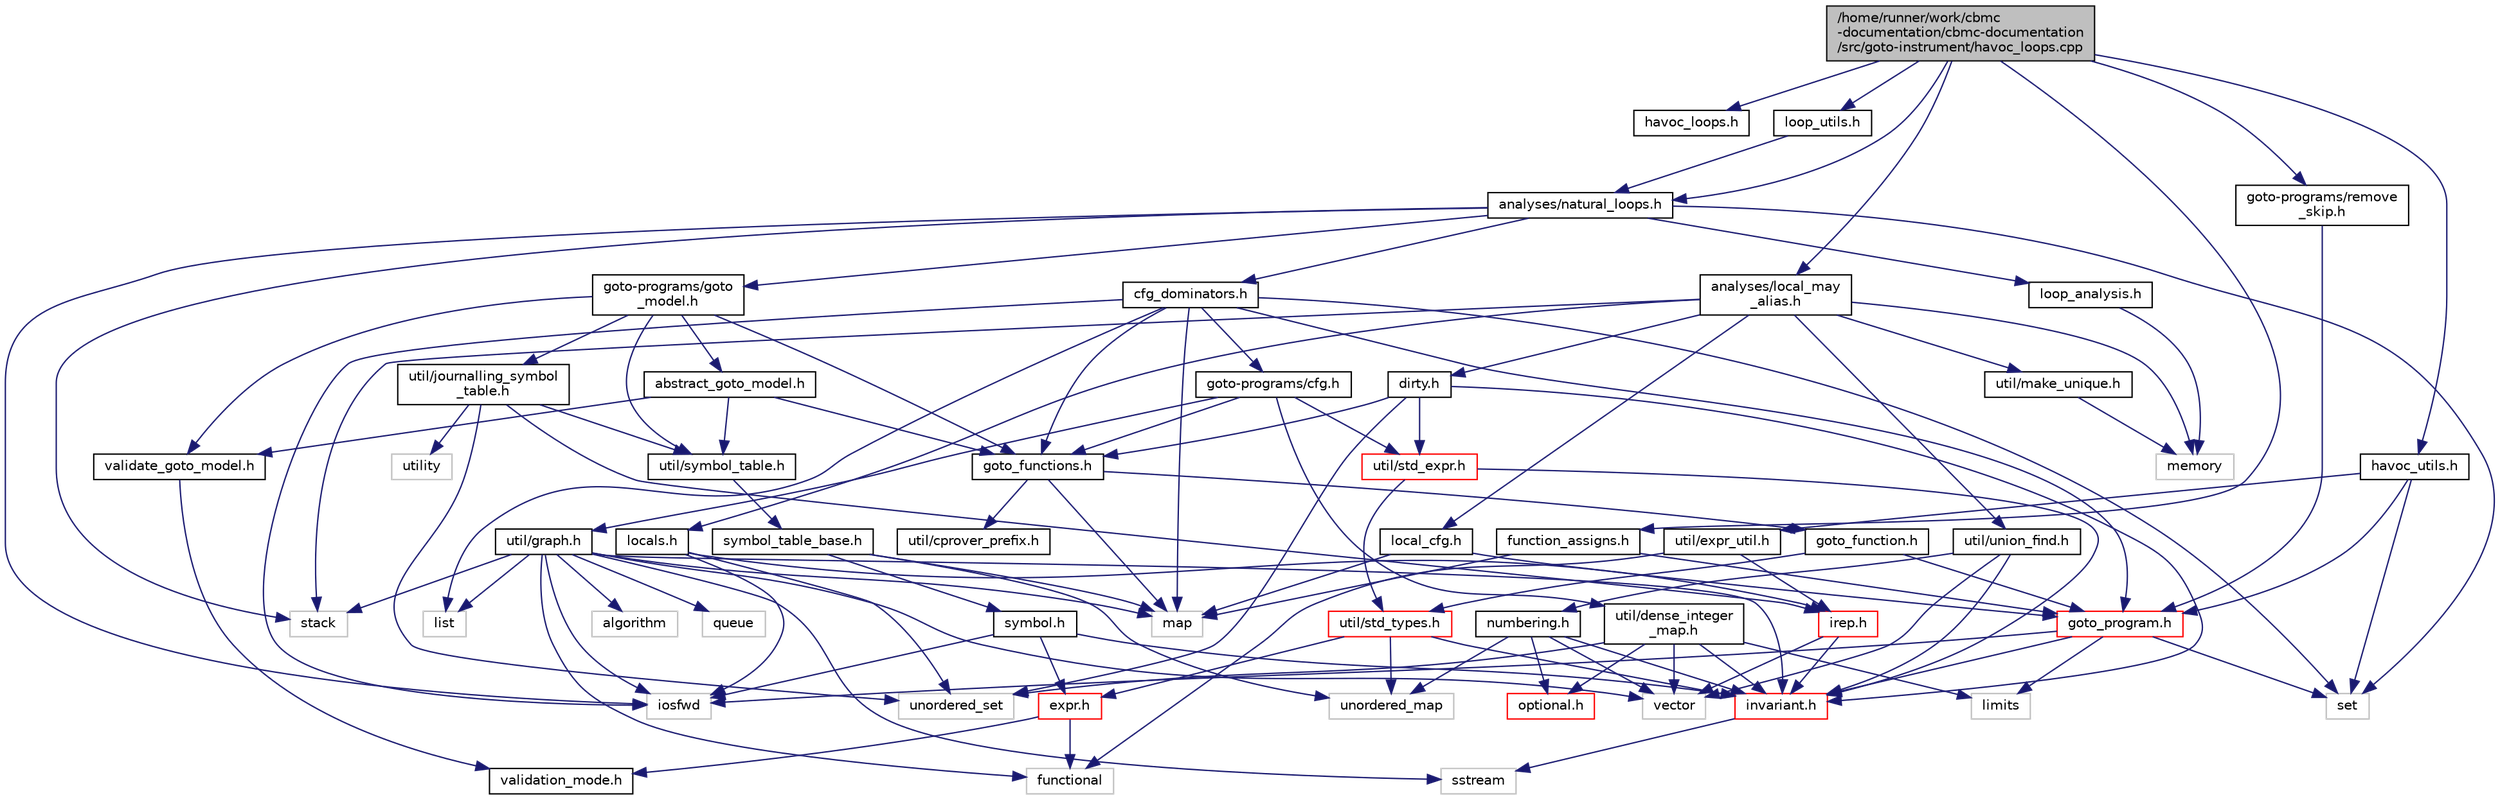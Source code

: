 digraph "/home/runner/work/cbmc-documentation/cbmc-documentation/src/goto-instrument/havoc_loops.cpp"
{
 // LATEX_PDF_SIZE
  bgcolor="transparent";
  edge [fontname="Helvetica",fontsize="10",labelfontname="Helvetica",labelfontsize="10"];
  node [fontname="Helvetica",fontsize="10",shape=record];
  Node1 [label="/home/runner/work/cbmc\l-documentation/cbmc-documentation\l/src/goto-instrument/havoc_loops.cpp",height=0.2,width=0.4,color="black", fillcolor="grey75", style="filled", fontcolor="black",tooltip=" "];
  Node1 -> Node2 [color="midnightblue",fontsize="10",style="solid",fontname="Helvetica"];
  Node2 [label="havoc_loops.h",height=0.2,width=0.4,color="black",URL="$havoc__loops_8h.html",tooltip=" "];
  Node1 -> Node3 [color="midnightblue",fontsize="10",style="solid",fontname="Helvetica"];
  Node3 [label="analyses/natural_loops.h",height=0.2,width=0.4,color="black",URL="$natural__loops_8h.html",tooltip=" "];
  Node3 -> Node4 [color="midnightblue",fontsize="10",style="solid",fontname="Helvetica"];
  Node4 [label="stack",height=0.2,width=0.4,color="grey75",tooltip=" "];
  Node3 -> Node5 [color="midnightblue",fontsize="10",style="solid",fontname="Helvetica"];
  Node5 [label="iosfwd",height=0.2,width=0.4,color="grey75",tooltip=" "];
  Node3 -> Node6 [color="midnightblue",fontsize="10",style="solid",fontname="Helvetica"];
  Node6 [label="set",height=0.2,width=0.4,color="grey75",tooltip=" "];
  Node3 -> Node7 [color="midnightblue",fontsize="10",style="solid",fontname="Helvetica"];
  Node7 [label="goto-programs/goto\l_model.h",height=0.2,width=0.4,color="black",URL="$goto__model_8h.html",tooltip=" "];
  Node7 -> Node8 [color="midnightblue",fontsize="10",style="solid",fontname="Helvetica"];
  Node8 [label="util/symbol_table.h",height=0.2,width=0.4,color="black",URL="$symbol__table_8h.html",tooltip="Author: Diffblue Ltd."];
  Node8 -> Node9 [color="midnightblue",fontsize="10",style="solid",fontname="Helvetica"];
  Node9 [label="symbol_table_base.h",height=0.2,width=0.4,color="black",URL="$symbol__table__base_8h.html",tooltip="Author: Diffblue Ltd."];
  Node9 -> Node10 [color="midnightblue",fontsize="10",style="solid",fontname="Helvetica"];
  Node10 [label="map",height=0.2,width=0.4,color="grey75",tooltip=" "];
  Node9 -> Node11 [color="midnightblue",fontsize="10",style="solid",fontname="Helvetica"];
  Node11 [label="unordered_map",height=0.2,width=0.4,color="grey75",tooltip=" "];
  Node9 -> Node12 [color="midnightblue",fontsize="10",style="solid",fontname="Helvetica"];
  Node12 [label="symbol.h",height=0.2,width=0.4,color="black",URL="$symbol_8h.html",tooltip="Symbol table entry."];
  Node12 -> Node5 [color="midnightblue",fontsize="10",style="solid",fontname="Helvetica"];
  Node12 -> Node13 [color="midnightblue",fontsize="10",style="solid",fontname="Helvetica"];
  Node13 [label="expr.h",height=0.2,width=0.4,color="red",URL="$expr_8h.html",tooltip=" "];
  Node13 -> Node42 [color="midnightblue",fontsize="10",style="solid",fontname="Helvetica"];
  Node42 [label="validation_mode.h",height=0.2,width=0.4,color="black",URL="$validation__mode_8h.html",tooltip=" "];
  Node13 -> Node45 [color="midnightblue",fontsize="10",style="solid",fontname="Helvetica"];
  Node45 [label="functional",height=0.2,width=0.4,color="grey75",tooltip=" "];
  Node12 -> Node21 [color="midnightblue",fontsize="10",style="solid",fontname="Helvetica"];
  Node21 [label="invariant.h",height=0.2,width=0.4,color="red",URL="$src_2util_2invariant_8h.html",tooltip=" "];
  Node21 -> Node23 [color="midnightblue",fontsize="10",style="solid",fontname="Helvetica"];
  Node23 [label="sstream",height=0.2,width=0.4,color="grey75",tooltip=" "];
  Node7 -> Node46 [color="midnightblue",fontsize="10",style="solid",fontname="Helvetica"];
  Node46 [label="util/journalling_symbol\l_table.h",height=0.2,width=0.4,color="black",URL="$journalling__symbol__table_8h.html",tooltip="Author: Diffblue Ltd."];
  Node46 -> Node47 [color="midnightblue",fontsize="10",style="solid",fontname="Helvetica"];
  Node47 [label="utility",height=0.2,width=0.4,color="grey75",tooltip=" "];
  Node46 -> Node48 [color="midnightblue",fontsize="10",style="solid",fontname="Helvetica"];
  Node48 [label="unordered_set",height=0.2,width=0.4,color="grey75",tooltip=" "];
  Node46 -> Node18 [color="midnightblue",fontsize="10",style="solid",fontname="Helvetica"];
  Node18 [label="irep.h",height=0.2,width=0.4,color="red",URL="$irep_8h.html",tooltip=" "];
  Node18 -> Node20 [color="midnightblue",fontsize="10",style="solid",fontname="Helvetica"];
  Node20 [label="vector",height=0.2,width=0.4,color="grey75",tooltip=" "];
  Node18 -> Node21 [color="midnightblue",fontsize="10",style="solid",fontname="Helvetica"];
  Node46 -> Node8 [color="midnightblue",fontsize="10",style="solid",fontname="Helvetica"];
  Node7 -> Node49 [color="midnightblue",fontsize="10",style="solid",fontname="Helvetica"];
  Node49 [label="abstract_goto_model.h",height=0.2,width=0.4,color="black",URL="$abstract__goto__model_8h.html",tooltip=" "];
  Node49 -> Node50 [color="midnightblue",fontsize="10",style="solid",fontname="Helvetica"];
  Node50 [label="goto_functions.h",height=0.2,width=0.4,color="black",URL="$goto__functions_8h.html",tooltip=" "];
  Node50 -> Node51 [color="midnightblue",fontsize="10",style="solid",fontname="Helvetica"];
  Node51 [label="goto_function.h",height=0.2,width=0.4,color="black",URL="$goto__function_8h.html",tooltip=" "];
  Node51 -> Node52 [color="midnightblue",fontsize="10",style="solid",fontname="Helvetica"];
  Node52 [label="util/std_types.h",height=0.2,width=0.4,color="red",URL="$std__types_8h.html",tooltip=" "];
  Node52 -> Node13 [color="midnightblue",fontsize="10",style="solid",fontname="Helvetica"];
  Node52 -> Node21 [color="midnightblue",fontsize="10",style="solid",fontname="Helvetica"];
  Node52 -> Node11 [color="midnightblue",fontsize="10",style="solid",fontname="Helvetica"];
  Node51 -> Node57 [color="midnightblue",fontsize="10",style="solid",fontname="Helvetica"];
  Node57 [label="goto_program.h",height=0.2,width=0.4,color="red",URL="$goto__program_8h.html",tooltip=" "];
  Node57 -> Node5 [color="midnightblue",fontsize="10",style="solid",fontname="Helvetica"];
  Node57 -> Node6 [color="midnightblue",fontsize="10",style="solid",fontname="Helvetica"];
  Node57 -> Node62 [color="midnightblue",fontsize="10",style="solid",fontname="Helvetica"];
  Node62 [label="limits",height=0.2,width=0.4,color="grey75",tooltip=" "];
  Node57 -> Node21 [color="midnightblue",fontsize="10",style="solid",fontname="Helvetica"];
  Node50 -> Node59 [color="midnightblue",fontsize="10",style="solid",fontname="Helvetica"];
  Node59 [label="util/cprover_prefix.h",height=0.2,width=0.4,color="black",URL="$cprover__prefix_8h.html",tooltip=" "];
  Node50 -> Node10 [color="midnightblue",fontsize="10",style="solid",fontname="Helvetica"];
  Node49 -> Node64 [color="midnightblue",fontsize="10",style="solid",fontname="Helvetica"];
  Node64 [label="validate_goto_model.h",height=0.2,width=0.4,color="black",URL="$validate__goto__model_8h.html",tooltip=" "];
  Node64 -> Node42 [color="midnightblue",fontsize="10",style="solid",fontname="Helvetica"];
  Node49 -> Node8 [color="midnightblue",fontsize="10",style="solid",fontname="Helvetica"];
  Node7 -> Node50 [color="midnightblue",fontsize="10",style="solid",fontname="Helvetica"];
  Node7 -> Node64 [color="midnightblue",fontsize="10",style="solid",fontname="Helvetica"];
  Node3 -> Node65 [color="midnightblue",fontsize="10",style="solid",fontname="Helvetica"];
  Node65 [label="cfg_dominators.h",height=0.2,width=0.4,color="black",URL="$cfg__dominators_8h.html",tooltip=" "];
  Node65 -> Node6 [color="midnightblue",fontsize="10",style="solid",fontname="Helvetica"];
  Node65 -> Node30 [color="midnightblue",fontsize="10",style="solid",fontname="Helvetica"];
  Node30 [label="list",height=0.2,width=0.4,color="grey75",tooltip=" "];
  Node65 -> Node10 [color="midnightblue",fontsize="10",style="solid",fontname="Helvetica"];
  Node65 -> Node5 [color="midnightblue",fontsize="10",style="solid",fontname="Helvetica"];
  Node65 -> Node50 [color="midnightblue",fontsize="10",style="solid",fontname="Helvetica"];
  Node65 -> Node57 [color="midnightblue",fontsize="10",style="solid",fontname="Helvetica"];
  Node65 -> Node66 [color="midnightblue",fontsize="10",style="solid",fontname="Helvetica"];
  Node66 [label="goto-programs/cfg.h",height=0.2,width=0.4,color="black",URL="$cfg_8h.html",tooltip=" "];
  Node66 -> Node67 [color="midnightblue",fontsize="10",style="solid",fontname="Helvetica"];
  Node67 [label="util/dense_integer\l_map.h",height=0.2,width=0.4,color="black",URL="$dense__integer__map_8h.html",tooltip=" "];
  Node67 -> Node62 [color="midnightblue",fontsize="10",style="solid",fontname="Helvetica"];
  Node67 -> Node48 [color="midnightblue",fontsize="10",style="solid",fontname="Helvetica"];
  Node67 -> Node20 [color="midnightblue",fontsize="10",style="solid",fontname="Helvetica"];
  Node67 -> Node21 [color="midnightblue",fontsize="10",style="solid",fontname="Helvetica"];
  Node67 -> Node38 [color="midnightblue",fontsize="10",style="solid",fontname="Helvetica"];
  Node38 [label="optional.h",height=0.2,width=0.4,color="red",URL="$optional_8h.html",tooltip=" "];
  Node66 -> Node68 [color="midnightblue",fontsize="10",style="solid",fontname="Helvetica"];
  Node68 [label="util/graph.h",height=0.2,width=0.4,color="black",URL="$graph_8h.html",tooltip=" "];
  Node68 -> Node35 [color="midnightblue",fontsize="10",style="solid",fontname="Helvetica"];
  Node35 [label="algorithm",height=0.2,width=0.4,color="grey75",tooltip=" "];
  Node68 -> Node45 [color="midnightblue",fontsize="10",style="solid",fontname="Helvetica"];
  Node68 -> Node5 [color="midnightblue",fontsize="10",style="solid",fontname="Helvetica"];
  Node68 -> Node30 [color="midnightblue",fontsize="10",style="solid",fontname="Helvetica"];
  Node68 -> Node10 [color="midnightblue",fontsize="10",style="solid",fontname="Helvetica"];
  Node68 -> Node69 [color="midnightblue",fontsize="10",style="solid",fontname="Helvetica"];
  Node69 [label="queue",height=0.2,width=0.4,color="grey75",tooltip=" "];
  Node68 -> Node23 [color="midnightblue",fontsize="10",style="solid",fontname="Helvetica"];
  Node68 -> Node4 [color="midnightblue",fontsize="10",style="solid",fontname="Helvetica"];
  Node68 -> Node20 [color="midnightblue",fontsize="10",style="solid",fontname="Helvetica"];
  Node68 -> Node21 [color="midnightblue",fontsize="10",style="solid",fontname="Helvetica"];
  Node66 -> Node61 [color="midnightblue",fontsize="10",style="solid",fontname="Helvetica"];
  Node61 [label="util/std_expr.h",height=0.2,width=0.4,color="red",URL="$std__expr_8h.html",tooltip=" "];
  Node61 -> Node21 [color="midnightblue",fontsize="10",style="solid",fontname="Helvetica"];
  Node61 -> Node52 [color="midnightblue",fontsize="10",style="solid",fontname="Helvetica"];
  Node66 -> Node50 [color="midnightblue",fontsize="10",style="solid",fontname="Helvetica"];
  Node3 -> Node70 [color="midnightblue",fontsize="10",style="solid",fontname="Helvetica"];
  Node70 [label="loop_analysis.h",height=0.2,width=0.4,color="black",URL="$loop__analysis_8h.html",tooltip=" "];
  Node70 -> Node71 [color="midnightblue",fontsize="10",style="solid",fontname="Helvetica"];
  Node71 [label="memory",height=0.2,width=0.4,color="grey75",tooltip=" "];
  Node1 -> Node72 [color="midnightblue",fontsize="10",style="solid",fontname="Helvetica"];
  Node72 [label="analyses/local_may\l_alias.h",height=0.2,width=0.4,color="black",URL="$local__may__alias_8h.html",tooltip=" "];
  Node72 -> Node71 [color="midnightblue",fontsize="10",style="solid",fontname="Helvetica"];
  Node72 -> Node4 [color="midnightblue",fontsize="10",style="solid",fontname="Helvetica"];
  Node72 -> Node73 [color="midnightblue",fontsize="10",style="solid",fontname="Helvetica"];
  Node73 [label="util/union_find.h",height=0.2,width=0.4,color="black",URL="$union__find_8h.html",tooltip=" "];
  Node73 -> Node20 [color="midnightblue",fontsize="10",style="solid",fontname="Helvetica"];
  Node73 -> Node21 [color="midnightblue",fontsize="10",style="solid",fontname="Helvetica"];
  Node73 -> Node74 [color="midnightblue",fontsize="10",style="solid",fontname="Helvetica"];
  Node74 [label="numbering.h",height=0.2,width=0.4,color="black",URL="$numbering_8h.html",tooltip=" "];
  Node74 -> Node11 [color="midnightblue",fontsize="10",style="solid",fontname="Helvetica"];
  Node74 -> Node20 [color="midnightblue",fontsize="10",style="solid",fontname="Helvetica"];
  Node74 -> Node21 [color="midnightblue",fontsize="10",style="solid",fontname="Helvetica"];
  Node74 -> Node38 [color="midnightblue",fontsize="10",style="solid",fontname="Helvetica"];
  Node72 -> Node75 [color="midnightblue",fontsize="10",style="solid",fontname="Helvetica"];
  Node75 [label="util/make_unique.h",height=0.2,width=0.4,color="black",URL="$make__unique_8h.html",tooltip=" "];
  Node75 -> Node71 [color="midnightblue",fontsize="10",style="solid",fontname="Helvetica"];
  Node72 -> Node76 [color="midnightblue",fontsize="10",style="solid",fontname="Helvetica"];
  Node76 [label="locals.h",height=0.2,width=0.4,color="black",URL="$locals_8h.html",tooltip=" "];
  Node76 -> Node5 [color="midnightblue",fontsize="10",style="solid",fontname="Helvetica"];
  Node76 -> Node48 [color="midnightblue",fontsize="10",style="solid",fontname="Helvetica"];
  Node76 -> Node18 [color="midnightblue",fontsize="10",style="solid",fontname="Helvetica"];
  Node72 -> Node77 [color="midnightblue",fontsize="10",style="solid",fontname="Helvetica"];
  Node77 [label="dirty.h",height=0.2,width=0.4,color="black",URL="$dirty_8h.html",tooltip=" "];
  Node77 -> Node21 [color="midnightblue",fontsize="10",style="solid",fontname="Helvetica"];
  Node77 -> Node61 [color="midnightblue",fontsize="10",style="solid",fontname="Helvetica"];
  Node77 -> Node50 [color="midnightblue",fontsize="10",style="solid",fontname="Helvetica"];
  Node77 -> Node48 [color="midnightblue",fontsize="10",style="solid",fontname="Helvetica"];
  Node72 -> Node78 [color="midnightblue",fontsize="10",style="solid",fontname="Helvetica"];
  Node78 [label="local_cfg.h",height=0.2,width=0.4,color="black",URL="$local__cfg_8h.html",tooltip=" "];
  Node78 -> Node57 [color="midnightblue",fontsize="10",style="solid",fontname="Helvetica"];
  Node78 -> Node10 [color="midnightblue",fontsize="10",style="solid",fontname="Helvetica"];
  Node1 -> Node79 [color="midnightblue",fontsize="10",style="solid",fontname="Helvetica"];
  Node79 [label="goto-programs/remove\l_skip.h",height=0.2,width=0.4,color="black",URL="$remove__skip_8h.html",tooltip=" "];
  Node79 -> Node57 [color="midnightblue",fontsize="10",style="solid",fontname="Helvetica"];
  Node1 -> Node80 [color="midnightblue",fontsize="10",style="solid",fontname="Helvetica"];
  Node80 [label="function_assigns.h",height=0.2,width=0.4,color="black",URL="$function__assigns_8h.html",tooltip=" "];
  Node80 -> Node57 [color="midnightblue",fontsize="10",style="solid",fontname="Helvetica"];
  Node80 -> Node10 [color="midnightblue",fontsize="10",style="solid",fontname="Helvetica"];
  Node1 -> Node81 [color="midnightblue",fontsize="10",style="solid",fontname="Helvetica"];
  Node81 [label="havoc_utils.h",height=0.2,width=0.4,color="black",URL="$havoc__utils_8h.html",tooltip=" "];
  Node81 -> Node6 [color="midnightblue",fontsize="10",style="solid",fontname="Helvetica"];
  Node81 -> Node57 [color="midnightblue",fontsize="10",style="solid",fontname="Helvetica"];
  Node81 -> Node82 [color="midnightblue",fontsize="10",style="solid",fontname="Helvetica"];
  Node82 [label="util/expr_util.h",height=0.2,width=0.4,color="black",URL="$expr__util_8h.html",tooltip="Deprecated expression utility functions."];
  Node82 -> Node18 [color="midnightblue",fontsize="10",style="solid",fontname="Helvetica"];
  Node82 -> Node45 [color="midnightblue",fontsize="10",style="solid",fontname="Helvetica"];
  Node1 -> Node83 [color="midnightblue",fontsize="10",style="solid",fontname="Helvetica"];
  Node83 [label="loop_utils.h",height=0.2,width=0.4,color="black",URL="$loop__utils_8h.html",tooltip=" "];
  Node83 -> Node3 [color="midnightblue",fontsize="10",style="solid",fontname="Helvetica"];
}
